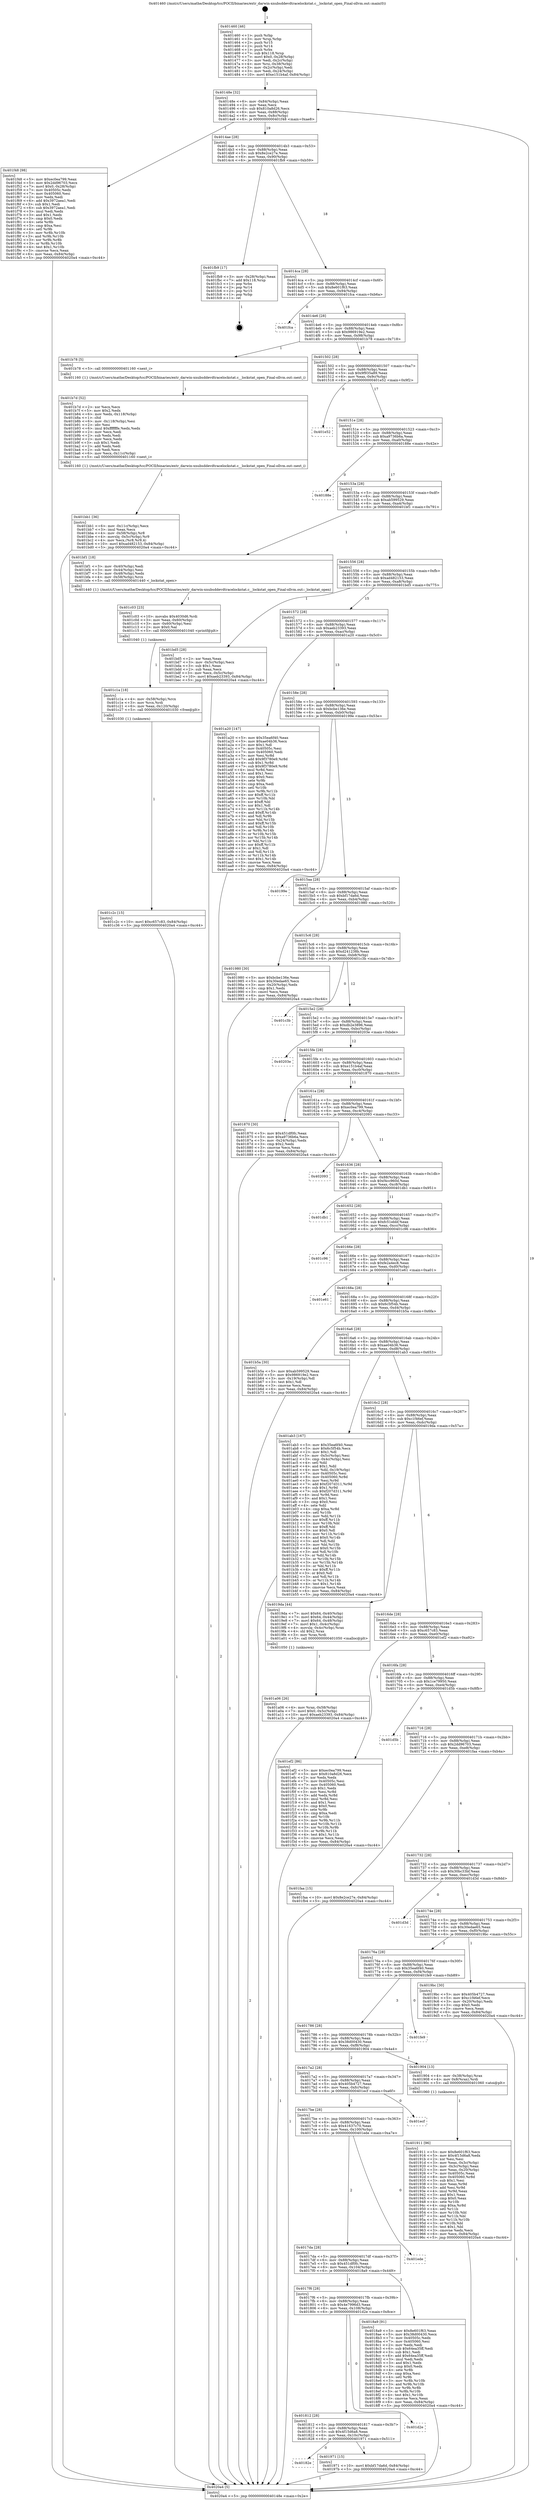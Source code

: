 digraph "0x401460" {
  label = "0x401460 (/mnt/c/Users/mathe/Desktop/tcc/POCII/binaries/extr_darwin-xnubsddevdtracelockstat.c__lockstat_open_Final-ollvm.out::main(0))"
  labelloc = "t"
  node[shape=record]

  Entry [label="",width=0.3,height=0.3,shape=circle,fillcolor=black,style=filled]
  "0x40148e" [label="{
     0x40148e [32]\l
     | [instrs]\l
     &nbsp;&nbsp;0x40148e \<+6\>: mov -0x84(%rbp),%eax\l
     &nbsp;&nbsp;0x401494 \<+2\>: mov %eax,%ecx\l
     &nbsp;&nbsp;0x401496 \<+6\>: sub $0x810a8d26,%ecx\l
     &nbsp;&nbsp;0x40149c \<+6\>: mov %eax,-0x88(%rbp)\l
     &nbsp;&nbsp;0x4014a2 \<+6\>: mov %ecx,-0x8c(%rbp)\l
     &nbsp;&nbsp;0x4014a8 \<+6\>: je 0000000000401f48 \<main+0xae8\>\l
  }"]
  "0x401f48" [label="{
     0x401f48 [98]\l
     | [instrs]\l
     &nbsp;&nbsp;0x401f48 \<+5\>: mov $0xec0ea799,%eax\l
     &nbsp;&nbsp;0x401f4d \<+5\>: mov $0x2dd96703,%ecx\l
     &nbsp;&nbsp;0x401f52 \<+7\>: movl $0x0,-0x28(%rbp)\l
     &nbsp;&nbsp;0x401f59 \<+7\>: mov 0x40505c,%edx\l
     &nbsp;&nbsp;0x401f60 \<+7\>: mov 0x405060,%esi\l
     &nbsp;&nbsp;0x401f67 \<+2\>: mov %edx,%edi\l
     &nbsp;&nbsp;0x401f69 \<+6\>: add $0x3972aea1,%edi\l
     &nbsp;&nbsp;0x401f6f \<+3\>: sub $0x1,%edi\l
     &nbsp;&nbsp;0x401f72 \<+6\>: sub $0x3972aea1,%edi\l
     &nbsp;&nbsp;0x401f78 \<+3\>: imul %edi,%edx\l
     &nbsp;&nbsp;0x401f7b \<+3\>: and $0x1,%edx\l
     &nbsp;&nbsp;0x401f7e \<+3\>: cmp $0x0,%edx\l
     &nbsp;&nbsp;0x401f81 \<+4\>: sete %r8b\l
     &nbsp;&nbsp;0x401f85 \<+3\>: cmp $0xa,%esi\l
     &nbsp;&nbsp;0x401f88 \<+4\>: setl %r9b\l
     &nbsp;&nbsp;0x401f8c \<+3\>: mov %r8b,%r10b\l
     &nbsp;&nbsp;0x401f8f \<+3\>: and %r9b,%r10b\l
     &nbsp;&nbsp;0x401f92 \<+3\>: xor %r9b,%r8b\l
     &nbsp;&nbsp;0x401f95 \<+3\>: or %r8b,%r10b\l
     &nbsp;&nbsp;0x401f98 \<+4\>: test $0x1,%r10b\l
     &nbsp;&nbsp;0x401f9c \<+3\>: cmovne %ecx,%eax\l
     &nbsp;&nbsp;0x401f9f \<+6\>: mov %eax,-0x84(%rbp)\l
     &nbsp;&nbsp;0x401fa5 \<+5\>: jmp 00000000004020a4 \<main+0xc44\>\l
  }"]
  "0x4014ae" [label="{
     0x4014ae [28]\l
     | [instrs]\l
     &nbsp;&nbsp;0x4014ae \<+5\>: jmp 00000000004014b3 \<main+0x53\>\l
     &nbsp;&nbsp;0x4014b3 \<+6\>: mov -0x88(%rbp),%eax\l
     &nbsp;&nbsp;0x4014b9 \<+5\>: sub $0x8e2ce27e,%eax\l
     &nbsp;&nbsp;0x4014be \<+6\>: mov %eax,-0x90(%rbp)\l
     &nbsp;&nbsp;0x4014c4 \<+6\>: je 0000000000401fb9 \<main+0xb59\>\l
  }"]
  Exit [label="",width=0.3,height=0.3,shape=circle,fillcolor=black,style=filled,peripheries=2]
  "0x401fb9" [label="{
     0x401fb9 [17]\l
     | [instrs]\l
     &nbsp;&nbsp;0x401fb9 \<+3\>: mov -0x28(%rbp),%eax\l
     &nbsp;&nbsp;0x401fbc \<+7\>: add $0x118,%rsp\l
     &nbsp;&nbsp;0x401fc3 \<+1\>: pop %rbx\l
     &nbsp;&nbsp;0x401fc4 \<+2\>: pop %r14\l
     &nbsp;&nbsp;0x401fc6 \<+2\>: pop %r15\l
     &nbsp;&nbsp;0x401fc8 \<+1\>: pop %rbp\l
     &nbsp;&nbsp;0x401fc9 \<+1\>: ret\l
  }"]
  "0x4014ca" [label="{
     0x4014ca [28]\l
     | [instrs]\l
     &nbsp;&nbsp;0x4014ca \<+5\>: jmp 00000000004014cf \<main+0x6f\>\l
     &nbsp;&nbsp;0x4014cf \<+6\>: mov -0x88(%rbp),%eax\l
     &nbsp;&nbsp;0x4014d5 \<+5\>: sub $0x8e601f63,%eax\l
     &nbsp;&nbsp;0x4014da \<+6\>: mov %eax,-0x94(%rbp)\l
     &nbsp;&nbsp;0x4014e0 \<+6\>: je 0000000000401fca \<main+0xb6a\>\l
  }"]
  "0x401c2c" [label="{
     0x401c2c [15]\l
     | [instrs]\l
     &nbsp;&nbsp;0x401c2c \<+10\>: movl $0xc657c83,-0x84(%rbp)\l
     &nbsp;&nbsp;0x401c36 \<+5\>: jmp 00000000004020a4 \<main+0xc44\>\l
  }"]
  "0x401fca" [label="{
     0x401fca\l
  }", style=dashed]
  "0x4014e6" [label="{
     0x4014e6 [28]\l
     | [instrs]\l
     &nbsp;&nbsp;0x4014e6 \<+5\>: jmp 00000000004014eb \<main+0x8b\>\l
     &nbsp;&nbsp;0x4014eb \<+6\>: mov -0x88(%rbp),%eax\l
     &nbsp;&nbsp;0x4014f1 \<+5\>: sub $0x986919e2,%eax\l
     &nbsp;&nbsp;0x4014f6 \<+6\>: mov %eax,-0x98(%rbp)\l
     &nbsp;&nbsp;0x4014fc \<+6\>: je 0000000000401b78 \<main+0x718\>\l
  }"]
  "0x401c1a" [label="{
     0x401c1a [18]\l
     | [instrs]\l
     &nbsp;&nbsp;0x401c1a \<+4\>: mov -0x58(%rbp),%rcx\l
     &nbsp;&nbsp;0x401c1e \<+3\>: mov %rcx,%rdi\l
     &nbsp;&nbsp;0x401c21 \<+6\>: mov %eax,-0x120(%rbp)\l
     &nbsp;&nbsp;0x401c27 \<+5\>: call 0000000000401030 \<free@plt\>\l
     | [calls]\l
     &nbsp;&nbsp;0x401030 \{1\} (unknown)\l
  }"]
  "0x401b78" [label="{
     0x401b78 [5]\l
     | [instrs]\l
     &nbsp;&nbsp;0x401b78 \<+5\>: call 0000000000401160 \<next_i\>\l
     | [calls]\l
     &nbsp;&nbsp;0x401160 \{1\} (/mnt/c/Users/mathe/Desktop/tcc/POCII/binaries/extr_darwin-xnubsddevdtracelockstat.c__lockstat_open_Final-ollvm.out::next_i)\l
  }"]
  "0x401502" [label="{
     0x401502 [28]\l
     | [instrs]\l
     &nbsp;&nbsp;0x401502 \<+5\>: jmp 0000000000401507 \<main+0xa7\>\l
     &nbsp;&nbsp;0x401507 \<+6\>: mov -0x88(%rbp),%eax\l
     &nbsp;&nbsp;0x40150d \<+5\>: sub $0x9f935a89,%eax\l
     &nbsp;&nbsp;0x401512 \<+6\>: mov %eax,-0x9c(%rbp)\l
     &nbsp;&nbsp;0x401518 \<+6\>: je 0000000000401e52 \<main+0x9f2\>\l
  }"]
  "0x401c03" [label="{
     0x401c03 [23]\l
     | [instrs]\l
     &nbsp;&nbsp;0x401c03 \<+10\>: movabs $0x4030d6,%rdi\l
     &nbsp;&nbsp;0x401c0d \<+3\>: mov %eax,-0x60(%rbp)\l
     &nbsp;&nbsp;0x401c10 \<+3\>: mov -0x60(%rbp),%esi\l
     &nbsp;&nbsp;0x401c13 \<+2\>: mov $0x0,%al\l
     &nbsp;&nbsp;0x401c15 \<+5\>: call 0000000000401040 \<printf@plt\>\l
     | [calls]\l
     &nbsp;&nbsp;0x401040 \{1\} (unknown)\l
  }"]
  "0x401e52" [label="{
     0x401e52\l
  }", style=dashed]
  "0x40151e" [label="{
     0x40151e [28]\l
     | [instrs]\l
     &nbsp;&nbsp;0x40151e \<+5\>: jmp 0000000000401523 \<main+0xc3\>\l
     &nbsp;&nbsp;0x401523 \<+6\>: mov -0x88(%rbp),%eax\l
     &nbsp;&nbsp;0x401529 \<+5\>: sub $0xa9736b6a,%eax\l
     &nbsp;&nbsp;0x40152e \<+6\>: mov %eax,-0xa0(%rbp)\l
     &nbsp;&nbsp;0x401534 \<+6\>: je 000000000040188e \<main+0x42e\>\l
  }"]
  "0x401bb1" [label="{
     0x401bb1 [36]\l
     | [instrs]\l
     &nbsp;&nbsp;0x401bb1 \<+6\>: mov -0x11c(%rbp),%ecx\l
     &nbsp;&nbsp;0x401bb7 \<+3\>: imul %eax,%ecx\l
     &nbsp;&nbsp;0x401bba \<+4\>: mov -0x58(%rbp),%r8\l
     &nbsp;&nbsp;0x401bbe \<+4\>: movslq -0x5c(%rbp),%r9\l
     &nbsp;&nbsp;0x401bc2 \<+4\>: mov %ecx,(%r8,%r9,4)\l
     &nbsp;&nbsp;0x401bc6 \<+10\>: movl $0xad482153,-0x84(%rbp)\l
     &nbsp;&nbsp;0x401bd0 \<+5\>: jmp 00000000004020a4 \<main+0xc44\>\l
  }"]
  "0x40188e" [label="{
     0x40188e\l
  }", style=dashed]
  "0x40153a" [label="{
     0x40153a [28]\l
     | [instrs]\l
     &nbsp;&nbsp;0x40153a \<+5\>: jmp 000000000040153f \<main+0xdf\>\l
     &nbsp;&nbsp;0x40153f \<+6\>: mov -0x88(%rbp),%eax\l
     &nbsp;&nbsp;0x401545 \<+5\>: sub $0xab599529,%eax\l
     &nbsp;&nbsp;0x40154a \<+6\>: mov %eax,-0xa4(%rbp)\l
     &nbsp;&nbsp;0x401550 \<+6\>: je 0000000000401bf1 \<main+0x791\>\l
  }"]
  "0x401b7d" [label="{
     0x401b7d [52]\l
     | [instrs]\l
     &nbsp;&nbsp;0x401b7d \<+2\>: xor %ecx,%ecx\l
     &nbsp;&nbsp;0x401b7f \<+5\>: mov $0x2,%edx\l
     &nbsp;&nbsp;0x401b84 \<+6\>: mov %edx,-0x118(%rbp)\l
     &nbsp;&nbsp;0x401b8a \<+1\>: cltd\l
     &nbsp;&nbsp;0x401b8b \<+6\>: mov -0x118(%rbp),%esi\l
     &nbsp;&nbsp;0x401b91 \<+2\>: idiv %esi\l
     &nbsp;&nbsp;0x401b93 \<+6\>: imul $0xfffffffe,%edx,%edx\l
     &nbsp;&nbsp;0x401b99 \<+2\>: mov %ecx,%edi\l
     &nbsp;&nbsp;0x401b9b \<+2\>: sub %edx,%edi\l
     &nbsp;&nbsp;0x401b9d \<+2\>: mov %ecx,%edx\l
     &nbsp;&nbsp;0x401b9f \<+3\>: sub $0x1,%edx\l
     &nbsp;&nbsp;0x401ba2 \<+2\>: add %edx,%edi\l
     &nbsp;&nbsp;0x401ba4 \<+2\>: sub %edi,%ecx\l
     &nbsp;&nbsp;0x401ba6 \<+6\>: mov %ecx,-0x11c(%rbp)\l
     &nbsp;&nbsp;0x401bac \<+5\>: call 0000000000401160 \<next_i\>\l
     | [calls]\l
     &nbsp;&nbsp;0x401160 \{1\} (/mnt/c/Users/mathe/Desktop/tcc/POCII/binaries/extr_darwin-xnubsddevdtracelockstat.c__lockstat_open_Final-ollvm.out::next_i)\l
  }"]
  "0x401bf1" [label="{
     0x401bf1 [18]\l
     | [instrs]\l
     &nbsp;&nbsp;0x401bf1 \<+3\>: mov -0x40(%rbp),%edi\l
     &nbsp;&nbsp;0x401bf4 \<+3\>: mov -0x44(%rbp),%esi\l
     &nbsp;&nbsp;0x401bf7 \<+3\>: mov -0x48(%rbp),%edx\l
     &nbsp;&nbsp;0x401bfa \<+4\>: mov -0x58(%rbp),%rcx\l
     &nbsp;&nbsp;0x401bfe \<+5\>: call 0000000000401440 \<_lockstat_open\>\l
     | [calls]\l
     &nbsp;&nbsp;0x401440 \{1\} (/mnt/c/Users/mathe/Desktop/tcc/POCII/binaries/extr_darwin-xnubsddevdtracelockstat.c__lockstat_open_Final-ollvm.out::_lockstat_open)\l
  }"]
  "0x401556" [label="{
     0x401556 [28]\l
     | [instrs]\l
     &nbsp;&nbsp;0x401556 \<+5\>: jmp 000000000040155b \<main+0xfb\>\l
     &nbsp;&nbsp;0x40155b \<+6\>: mov -0x88(%rbp),%eax\l
     &nbsp;&nbsp;0x401561 \<+5\>: sub $0xad482153,%eax\l
     &nbsp;&nbsp;0x401566 \<+6\>: mov %eax,-0xa8(%rbp)\l
     &nbsp;&nbsp;0x40156c \<+6\>: je 0000000000401bd5 \<main+0x775\>\l
  }"]
  "0x401a06" [label="{
     0x401a06 [26]\l
     | [instrs]\l
     &nbsp;&nbsp;0x401a06 \<+4\>: mov %rax,-0x58(%rbp)\l
     &nbsp;&nbsp;0x401a0a \<+7\>: movl $0x0,-0x5c(%rbp)\l
     &nbsp;&nbsp;0x401a11 \<+10\>: movl $0xaeb23393,-0x84(%rbp)\l
     &nbsp;&nbsp;0x401a1b \<+5\>: jmp 00000000004020a4 \<main+0xc44\>\l
  }"]
  "0x401bd5" [label="{
     0x401bd5 [28]\l
     | [instrs]\l
     &nbsp;&nbsp;0x401bd5 \<+2\>: xor %eax,%eax\l
     &nbsp;&nbsp;0x401bd7 \<+3\>: mov -0x5c(%rbp),%ecx\l
     &nbsp;&nbsp;0x401bda \<+3\>: sub $0x1,%eax\l
     &nbsp;&nbsp;0x401bdd \<+2\>: sub %eax,%ecx\l
     &nbsp;&nbsp;0x401bdf \<+3\>: mov %ecx,-0x5c(%rbp)\l
     &nbsp;&nbsp;0x401be2 \<+10\>: movl $0xaeb23393,-0x84(%rbp)\l
     &nbsp;&nbsp;0x401bec \<+5\>: jmp 00000000004020a4 \<main+0xc44\>\l
  }"]
  "0x401572" [label="{
     0x401572 [28]\l
     | [instrs]\l
     &nbsp;&nbsp;0x401572 \<+5\>: jmp 0000000000401577 \<main+0x117\>\l
     &nbsp;&nbsp;0x401577 \<+6\>: mov -0x88(%rbp),%eax\l
     &nbsp;&nbsp;0x40157d \<+5\>: sub $0xaeb23393,%eax\l
     &nbsp;&nbsp;0x401582 \<+6\>: mov %eax,-0xac(%rbp)\l
     &nbsp;&nbsp;0x401588 \<+6\>: je 0000000000401a20 \<main+0x5c0\>\l
  }"]
  "0x40182e" [label="{
     0x40182e\l
  }", style=dashed]
  "0x401a20" [label="{
     0x401a20 [147]\l
     | [instrs]\l
     &nbsp;&nbsp;0x401a20 \<+5\>: mov $0x35ea6f40,%eax\l
     &nbsp;&nbsp;0x401a25 \<+5\>: mov $0xae04b36,%ecx\l
     &nbsp;&nbsp;0x401a2a \<+2\>: mov $0x1,%dl\l
     &nbsp;&nbsp;0x401a2c \<+7\>: mov 0x40505c,%esi\l
     &nbsp;&nbsp;0x401a33 \<+7\>: mov 0x405060,%edi\l
     &nbsp;&nbsp;0x401a3a \<+3\>: mov %esi,%r8d\l
     &nbsp;&nbsp;0x401a3d \<+7\>: add $0x9f3780e9,%r8d\l
     &nbsp;&nbsp;0x401a44 \<+4\>: sub $0x1,%r8d\l
     &nbsp;&nbsp;0x401a48 \<+7\>: sub $0x9f3780e9,%r8d\l
     &nbsp;&nbsp;0x401a4f \<+4\>: imul %r8d,%esi\l
     &nbsp;&nbsp;0x401a53 \<+3\>: and $0x1,%esi\l
     &nbsp;&nbsp;0x401a56 \<+3\>: cmp $0x0,%esi\l
     &nbsp;&nbsp;0x401a59 \<+4\>: sete %r9b\l
     &nbsp;&nbsp;0x401a5d \<+3\>: cmp $0xa,%edi\l
     &nbsp;&nbsp;0x401a60 \<+4\>: setl %r10b\l
     &nbsp;&nbsp;0x401a64 \<+3\>: mov %r9b,%r11b\l
     &nbsp;&nbsp;0x401a67 \<+4\>: xor $0xff,%r11b\l
     &nbsp;&nbsp;0x401a6b \<+3\>: mov %r10b,%bl\l
     &nbsp;&nbsp;0x401a6e \<+3\>: xor $0xff,%bl\l
     &nbsp;&nbsp;0x401a71 \<+3\>: xor $0x1,%dl\l
     &nbsp;&nbsp;0x401a74 \<+3\>: mov %r11b,%r14b\l
     &nbsp;&nbsp;0x401a77 \<+4\>: and $0xff,%r14b\l
     &nbsp;&nbsp;0x401a7b \<+3\>: and %dl,%r9b\l
     &nbsp;&nbsp;0x401a7e \<+3\>: mov %bl,%r15b\l
     &nbsp;&nbsp;0x401a81 \<+4\>: and $0xff,%r15b\l
     &nbsp;&nbsp;0x401a85 \<+3\>: and %dl,%r10b\l
     &nbsp;&nbsp;0x401a88 \<+3\>: or %r9b,%r14b\l
     &nbsp;&nbsp;0x401a8b \<+3\>: or %r10b,%r15b\l
     &nbsp;&nbsp;0x401a8e \<+3\>: xor %r15b,%r14b\l
     &nbsp;&nbsp;0x401a91 \<+3\>: or %bl,%r11b\l
     &nbsp;&nbsp;0x401a94 \<+4\>: xor $0xff,%r11b\l
     &nbsp;&nbsp;0x401a98 \<+3\>: or $0x1,%dl\l
     &nbsp;&nbsp;0x401a9b \<+3\>: and %dl,%r11b\l
     &nbsp;&nbsp;0x401a9e \<+3\>: or %r11b,%r14b\l
     &nbsp;&nbsp;0x401aa1 \<+4\>: test $0x1,%r14b\l
     &nbsp;&nbsp;0x401aa5 \<+3\>: cmovne %ecx,%eax\l
     &nbsp;&nbsp;0x401aa8 \<+6\>: mov %eax,-0x84(%rbp)\l
     &nbsp;&nbsp;0x401aae \<+5\>: jmp 00000000004020a4 \<main+0xc44\>\l
  }"]
  "0x40158e" [label="{
     0x40158e [28]\l
     | [instrs]\l
     &nbsp;&nbsp;0x40158e \<+5\>: jmp 0000000000401593 \<main+0x133\>\l
     &nbsp;&nbsp;0x401593 \<+6\>: mov -0x88(%rbp),%eax\l
     &nbsp;&nbsp;0x401599 \<+5\>: sub $0xbcbe136e,%eax\l
     &nbsp;&nbsp;0x40159e \<+6\>: mov %eax,-0xb0(%rbp)\l
     &nbsp;&nbsp;0x4015a4 \<+6\>: je 000000000040199e \<main+0x53e\>\l
  }"]
  "0x401971" [label="{
     0x401971 [15]\l
     | [instrs]\l
     &nbsp;&nbsp;0x401971 \<+10\>: movl $0xbf17da6d,-0x84(%rbp)\l
     &nbsp;&nbsp;0x40197b \<+5\>: jmp 00000000004020a4 \<main+0xc44\>\l
  }"]
  "0x40199e" [label="{
     0x40199e\l
  }", style=dashed]
  "0x4015aa" [label="{
     0x4015aa [28]\l
     | [instrs]\l
     &nbsp;&nbsp;0x4015aa \<+5\>: jmp 00000000004015af \<main+0x14f\>\l
     &nbsp;&nbsp;0x4015af \<+6\>: mov -0x88(%rbp),%eax\l
     &nbsp;&nbsp;0x4015b5 \<+5\>: sub $0xbf17da6d,%eax\l
     &nbsp;&nbsp;0x4015ba \<+6\>: mov %eax,-0xb4(%rbp)\l
     &nbsp;&nbsp;0x4015c0 \<+6\>: je 0000000000401980 \<main+0x520\>\l
  }"]
  "0x401812" [label="{
     0x401812 [28]\l
     | [instrs]\l
     &nbsp;&nbsp;0x401812 \<+5\>: jmp 0000000000401817 \<main+0x3b7\>\l
     &nbsp;&nbsp;0x401817 \<+6\>: mov -0x88(%rbp),%eax\l
     &nbsp;&nbsp;0x40181d \<+5\>: sub $0x4f15d6a8,%eax\l
     &nbsp;&nbsp;0x401822 \<+6\>: mov %eax,-0x10c(%rbp)\l
     &nbsp;&nbsp;0x401828 \<+6\>: je 0000000000401971 \<main+0x511\>\l
  }"]
  "0x401980" [label="{
     0x401980 [30]\l
     | [instrs]\l
     &nbsp;&nbsp;0x401980 \<+5\>: mov $0xbcbe136e,%eax\l
     &nbsp;&nbsp;0x401985 \<+5\>: mov $0x30edae65,%ecx\l
     &nbsp;&nbsp;0x40198a \<+3\>: mov -0x20(%rbp),%edx\l
     &nbsp;&nbsp;0x40198d \<+3\>: cmp $0x1,%edx\l
     &nbsp;&nbsp;0x401990 \<+3\>: cmovl %ecx,%eax\l
     &nbsp;&nbsp;0x401993 \<+6\>: mov %eax,-0x84(%rbp)\l
     &nbsp;&nbsp;0x401999 \<+5\>: jmp 00000000004020a4 \<main+0xc44\>\l
  }"]
  "0x4015c6" [label="{
     0x4015c6 [28]\l
     | [instrs]\l
     &nbsp;&nbsp;0x4015c6 \<+5\>: jmp 00000000004015cb \<main+0x16b\>\l
     &nbsp;&nbsp;0x4015cb \<+6\>: mov -0x88(%rbp),%eax\l
     &nbsp;&nbsp;0x4015d1 \<+5\>: sub $0xd241238b,%eax\l
     &nbsp;&nbsp;0x4015d6 \<+6\>: mov %eax,-0xb8(%rbp)\l
     &nbsp;&nbsp;0x4015dc \<+6\>: je 0000000000401c3b \<main+0x7db\>\l
  }"]
  "0x401d2e" [label="{
     0x401d2e\l
  }", style=dashed]
  "0x401c3b" [label="{
     0x401c3b\l
  }", style=dashed]
  "0x4015e2" [label="{
     0x4015e2 [28]\l
     | [instrs]\l
     &nbsp;&nbsp;0x4015e2 \<+5\>: jmp 00000000004015e7 \<main+0x187\>\l
     &nbsp;&nbsp;0x4015e7 \<+6\>: mov -0x88(%rbp),%eax\l
     &nbsp;&nbsp;0x4015ed \<+5\>: sub $0xdb2e3896,%eax\l
     &nbsp;&nbsp;0x4015f2 \<+6\>: mov %eax,-0xbc(%rbp)\l
     &nbsp;&nbsp;0x4015f8 \<+6\>: je 000000000040203e \<main+0xbde\>\l
  }"]
  "0x401911" [label="{
     0x401911 [96]\l
     | [instrs]\l
     &nbsp;&nbsp;0x401911 \<+5\>: mov $0x8e601f63,%ecx\l
     &nbsp;&nbsp;0x401916 \<+5\>: mov $0x4f15d6a8,%edx\l
     &nbsp;&nbsp;0x40191b \<+2\>: xor %esi,%esi\l
     &nbsp;&nbsp;0x40191d \<+3\>: mov %eax,-0x3c(%rbp)\l
     &nbsp;&nbsp;0x401920 \<+3\>: mov -0x3c(%rbp),%eax\l
     &nbsp;&nbsp;0x401923 \<+3\>: mov %eax,-0x20(%rbp)\l
     &nbsp;&nbsp;0x401926 \<+7\>: mov 0x40505c,%eax\l
     &nbsp;&nbsp;0x40192d \<+8\>: mov 0x405060,%r8d\l
     &nbsp;&nbsp;0x401935 \<+3\>: sub $0x1,%esi\l
     &nbsp;&nbsp;0x401938 \<+3\>: mov %eax,%r9d\l
     &nbsp;&nbsp;0x40193b \<+3\>: add %esi,%r9d\l
     &nbsp;&nbsp;0x40193e \<+4\>: imul %r9d,%eax\l
     &nbsp;&nbsp;0x401942 \<+3\>: and $0x1,%eax\l
     &nbsp;&nbsp;0x401945 \<+3\>: cmp $0x0,%eax\l
     &nbsp;&nbsp;0x401948 \<+4\>: sete %r10b\l
     &nbsp;&nbsp;0x40194c \<+4\>: cmp $0xa,%r8d\l
     &nbsp;&nbsp;0x401950 \<+4\>: setl %r11b\l
     &nbsp;&nbsp;0x401954 \<+3\>: mov %r10b,%bl\l
     &nbsp;&nbsp;0x401957 \<+3\>: and %r11b,%bl\l
     &nbsp;&nbsp;0x40195a \<+3\>: xor %r11b,%r10b\l
     &nbsp;&nbsp;0x40195d \<+3\>: or %r10b,%bl\l
     &nbsp;&nbsp;0x401960 \<+3\>: test $0x1,%bl\l
     &nbsp;&nbsp;0x401963 \<+3\>: cmovne %edx,%ecx\l
     &nbsp;&nbsp;0x401966 \<+6\>: mov %ecx,-0x84(%rbp)\l
     &nbsp;&nbsp;0x40196c \<+5\>: jmp 00000000004020a4 \<main+0xc44\>\l
  }"]
  "0x40203e" [label="{
     0x40203e\l
  }", style=dashed]
  "0x4015fe" [label="{
     0x4015fe [28]\l
     | [instrs]\l
     &nbsp;&nbsp;0x4015fe \<+5\>: jmp 0000000000401603 \<main+0x1a3\>\l
     &nbsp;&nbsp;0x401603 \<+6\>: mov -0x88(%rbp),%eax\l
     &nbsp;&nbsp;0x401609 \<+5\>: sub $0xe151b4af,%eax\l
     &nbsp;&nbsp;0x40160e \<+6\>: mov %eax,-0xc0(%rbp)\l
     &nbsp;&nbsp;0x401614 \<+6\>: je 0000000000401870 \<main+0x410\>\l
  }"]
  "0x4017f6" [label="{
     0x4017f6 [28]\l
     | [instrs]\l
     &nbsp;&nbsp;0x4017f6 \<+5\>: jmp 00000000004017fb \<main+0x39b\>\l
     &nbsp;&nbsp;0x4017fb \<+6\>: mov -0x88(%rbp),%eax\l
     &nbsp;&nbsp;0x401801 \<+5\>: sub $0x4e7996d3,%eax\l
     &nbsp;&nbsp;0x401806 \<+6\>: mov %eax,-0x108(%rbp)\l
     &nbsp;&nbsp;0x40180c \<+6\>: je 0000000000401d2e \<main+0x8ce\>\l
  }"]
  "0x401870" [label="{
     0x401870 [30]\l
     | [instrs]\l
     &nbsp;&nbsp;0x401870 \<+5\>: mov $0x451df0fc,%eax\l
     &nbsp;&nbsp;0x401875 \<+5\>: mov $0xa9736b6a,%ecx\l
     &nbsp;&nbsp;0x40187a \<+3\>: mov -0x24(%rbp),%edx\l
     &nbsp;&nbsp;0x40187d \<+3\>: cmp $0x2,%edx\l
     &nbsp;&nbsp;0x401880 \<+3\>: cmovne %ecx,%eax\l
     &nbsp;&nbsp;0x401883 \<+6\>: mov %eax,-0x84(%rbp)\l
     &nbsp;&nbsp;0x401889 \<+5\>: jmp 00000000004020a4 \<main+0xc44\>\l
  }"]
  "0x40161a" [label="{
     0x40161a [28]\l
     | [instrs]\l
     &nbsp;&nbsp;0x40161a \<+5\>: jmp 000000000040161f \<main+0x1bf\>\l
     &nbsp;&nbsp;0x40161f \<+6\>: mov -0x88(%rbp),%eax\l
     &nbsp;&nbsp;0x401625 \<+5\>: sub $0xec0ea799,%eax\l
     &nbsp;&nbsp;0x40162a \<+6\>: mov %eax,-0xc4(%rbp)\l
     &nbsp;&nbsp;0x401630 \<+6\>: je 0000000000402093 \<main+0xc33\>\l
  }"]
  "0x4020a4" [label="{
     0x4020a4 [5]\l
     | [instrs]\l
     &nbsp;&nbsp;0x4020a4 \<+5\>: jmp 000000000040148e \<main+0x2e\>\l
  }"]
  "0x401460" [label="{
     0x401460 [46]\l
     | [instrs]\l
     &nbsp;&nbsp;0x401460 \<+1\>: push %rbp\l
     &nbsp;&nbsp;0x401461 \<+3\>: mov %rsp,%rbp\l
     &nbsp;&nbsp;0x401464 \<+2\>: push %r15\l
     &nbsp;&nbsp;0x401466 \<+2\>: push %r14\l
     &nbsp;&nbsp;0x401468 \<+1\>: push %rbx\l
     &nbsp;&nbsp;0x401469 \<+7\>: sub $0x118,%rsp\l
     &nbsp;&nbsp;0x401470 \<+7\>: movl $0x0,-0x28(%rbp)\l
     &nbsp;&nbsp;0x401477 \<+3\>: mov %edi,-0x2c(%rbp)\l
     &nbsp;&nbsp;0x40147a \<+4\>: mov %rsi,-0x38(%rbp)\l
     &nbsp;&nbsp;0x40147e \<+3\>: mov -0x2c(%rbp),%edi\l
     &nbsp;&nbsp;0x401481 \<+3\>: mov %edi,-0x24(%rbp)\l
     &nbsp;&nbsp;0x401484 \<+10\>: movl $0xe151b4af,-0x84(%rbp)\l
  }"]
  "0x4018a9" [label="{
     0x4018a9 [91]\l
     | [instrs]\l
     &nbsp;&nbsp;0x4018a9 \<+5\>: mov $0x8e601f63,%eax\l
     &nbsp;&nbsp;0x4018ae \<+5\>: mov $0x38d00430,%ecx\l
     &nbsp;&nbsp;0x4018b3 \<+7\>: mov 0x40505c,%edx\l
     &nbsp;&nbsp;0x4018ba \<+7\>: mov 0x405060,%esi\l
     &nbsp;&nbsp;0x4018c1 \<+2\>: mov %edx,%edi\l
     &nbsp;&nbsp;0x4018c3 \<+6\>: sub $0x64ea35ff,%edi\l
     &nbsp;&nbsp;0x4018c9 \<+3\>: sub $0x1,%edi\l
     &nbsp;&nbsp;0x4018cc \<+6\>: add $0x64ea35ff,%edi\l
     &nbsp;&nbsp;0x4018d2 \<+3\>: imul %edi,%edx\l
     &nbsp;&nbsp;0x4018d5 \<+3\>: and $0x1,%edx\l
     &nbsp;&nbsp;0x4018d8 \<+3\>: cmp $0x0,%edx\l
     &nbsp;&nbsp;0x4018db \<+4\>: sete %r8b\l
     &nbsp;&nbsp;0x4018df \<+3\>: cmp $0xa,%esi\l
     &nbsp;&nbsp;0x4018e2 \<+4\>: setl %r9b\l
     &nbsp;&nbsp;0x4018e6 \<+3\>: mov %r8b,%r10b\l
     &nbsp;&nbsp;0x4018e9 \<+3\>: and %r9b,%r10b\l
     &nbsp;&nbsp;0x4018ec \<+3\>: xor %r9b,%r8b\l
     &nbsp;&nbsp;0x4018ef \<+3\>: or %r8b,%r10b\l
     &nbsp;&nbsp;0x4018f2 \<+4\>: test $0x1,%r10b\l
     &nbsp;&nbsp;0x4018f6 \<+3\>: cmovne %ecx,%eax\l
     &nbsp;&nbsp;0x4018f9 \<+6\>: mov %eax,-0x84(%rbp)\l
     &nbsp;&nbsp;0x4018ff \<+5\>: jmp 00000000004020a4 \<main+0xc44\>\l
  }"]
  "0x402093" [label="{
     0x402093\l
  }", style=dashed]
  "0x401636" [label="{
     0x401636 [28]\l
     | [instrs]\l
     &nbsp;&nbsp;0x401636 \<+5\>: jmp 000000000040163b \<main+0x1db\>\l
     &nbsp;&nbsp;0x40163b \<+6\>: mov -0x88(%rbp),%eax\l
     &nbsp;&nbsp;0x401641 \<+5\>: sub $0xf4cc960d,%eax\l
     &nbsp;&nbsp;0x401646 \<+6\>: mov %eax,-0xc8(%rbp)\l
     &nbsp;&nbsp;0x40164c \<+6\>: je 0000000000401db1 \<main+0x951\>\l
  }"]
  "0x4017da" [label="{
     0x4017da [28]\l
     | [instrs]\l
     &nbsp;&nbsp;0x4017da \<+5\>: jmp 00000000004017df \<main+0x37f\>\l
     &nbsp;&nbsp;0x4017df \<+6\>: mov -0x88(%rbp),%eax\l
     &nbsp;&nbsp;0x4017e5 \<+5\>: sub $0x451df0fc,%eax\l
     &nbsp;&nbsp;0x4017ea \<+6\>: mov %eax,-0x104(%rbp)\l
     &nbsp;&nbsp;0x4017f0 \<+6\>: je 00000000004018a9 \<main+0x449\>\l
  }"]
  "0x401db1" [label="{
     0x401db1\l
  }", style=dashed]
  "0x401652" [label="{
     0x401652 [28]\l
     | [instrs]\l
     &nbsp;&nbsp;0x401652 \<+5\>: jmp 0000000000401657 \<main+0x1f7\>\l
     &nbsp;&nbsp;0x401657 \<+6\>: mov -0x88(%rbp),%eax\l
     &nbsp;&nbsp;0x40165d \<+5\>: sub $0xfc51ebbf,%eax\l
     &nbsp;&nbsp;0x401662 \<+6\>: mov %eax,-0xcc(%rbp)\l
     &nbsp;&nbsp;0x401668 \<+6\>: je 0000000000401c96 \<main+0x836\>\l
  }"]
  "0x401ede" [label="{
     0x401ede\l
  }", style=dashed]
  "0x401c96" [label="{
     0x401c96\l
  }", style=dashed]
  "0x40166e" [label="{
     0x40166e [28]\l
     | [instrs]\l
     &nbsp;&nbsp;0x40166e \<+5\>: jmp 0000000000401673 \<main+0x213\>\l
     &nbsp;&nbsp;0x401673 \<+6\>: mov -0x88(%rbp),%eax\l
     &nbsp;&nbsp;0x401679 \<+5\>: sub $0xfe2a4ec8,%eax\l
     &nbsp;&nbsp;0x40167e \<+6\>: mov %eax,-0xd0(%rbp)\l
     &nbsp;&nbsp;0x401684 \<+6\>: je 0000000000401e61 \<main+0xa01\>\l
  }"]
  "0x4017be" [label="{
     0x4017be [28]\l
     | [instrs]\l
     &nbsp;&nbsp;0x4017be \<+5\>: jmp 00000000004017c3 \<main+0x363\>\l
     &nbsp;&nbsp;0x4017c3 \<+6\>: mov -0x88(%rbp),%eax\l
     &nbsp;&nbsp;0x4017c9 \<+5\>: sub $0x41637c70,%eax\l
     &nbsp;&nbsp;0x4017ce \<+6\>: mov %eax,-0x100(%rbp)\l
     &nbsp;&nbsp;0x4017d4 \<+6\>: je 0000000000401ede \<main+0xa7e\>\l
  }"]
  "0x401e61" [label="{
     0x401e61\l
  }", style=dashed]
  "0x40168a" [label="{
     0x40168a [28]\l
     | [instrs]\l
     &nbsp;&nbsp;0x40168a \<+5\>: jmp 000000000040168f \<main+0x22f\>\l
     &nbsp;&nbsp;0x40168f \<+6\>: mov -0x88(%rbp),%eax\l
     &nbsp;&nbsp;0x401695 \<+5\>: sub $0x6c5f54b,%eax\l
     &nbsp;&nbsp;0x40169a \<+6\>: mov %eax,-0xd4(%rbp)\l
     &nbsp;&nbsp;0x4016a0 \<+6\>: je 0000000000401b5a \<main+0x6fa\>\l
  }"]
  "0x401ecf" [label="{
     0x401ecf\l
  }", style=dashed]
  "0x401b5a" [label="{
     0x401b5a [30]\l
     | [instrs]\l
     &nbsp;&nbsp;0x401b5a \<+5\>: mov $0xab599529,%eax\l
     &nbsp;&nbsp;0x401b5f \<+5\>: mov $0x986919e2,%ecx\l
     &nbsp;&nbsp;0x401b64 \<+3\>: mov -0x19(%rbp),%dl\l
     &nbsp;&nbsp;0x401b67 \<+3\>: test $0x1,%dl\l
     &nbsp;&nbsp;0x401b6a \<+3\>: cmovne %ecx,%eax\l
     &nbsp;&nbsp;0x401b6d \<+6\>: mov %eax,-0x84(%rbp)\l
     &nbsp;&nbsp;0x401b73 \<+5\>: jmp 00000000004020a4 \<main+0xc44\>\l
  }"]
  "0x4016a6" [label="{
     0x4016a6 [28]\l
     | [instrs]\l
     &nbsp;&nbsp;0x4016a6 \<+5\>: jmp 00000000004016ab \<main+0x24b\>\l
     &nbsp;&nbsp;0x4016ab \<+6\>: mov -0x88(%rbp),%eax\l
     &nbsp;&nbsp;0x4016b1 \<+5\>: sub $0xae04b36,%eax\l
     &nbsp;&nbsp;0x4016b6 \<+6\>: mov %eax,-0xd8(%rbp)\l
     &nbsp;&nbsp;0x4016bc \<+6\>: je 0000000000401ab3 \<main+0x653\>\l
  }"]
  "0x4017a2" [label="{
     0x4017a2 [28]\l
     | [instrs]\l
     &nbsp;&nbsp;0x4017a2 \<+5\>: jmp 00000000004017a7 \<main+0x347\>\l
     &nbsp;&nbsp;0x4017a7 \<+6\>: mov -0x88(%rbp),%eax\l
     &nbsp;&nbsp;0x4017ad \<+5\>: sub $0x405b4727,%eax\l
     &nbsp;&nbsp;0x4017b2 \<+6\>: mov %eax,-0xfc(%rbp)\l
     &nbsp;&nbsp;0x4017b8 \<+6\>: je 0000000000401ecf \<main+0xa6f\>\l
  }"]
  "0x401ab3" [label="{
     0x401ab3 [167]\l
     | [instrs]\l
     &nbsp;&nbsp;0x401ab3 \<+5\>: mov $0x35ea6f40,%eax\l
     &nbsp;&nbsp;0x401ab8 \<+5\>: mov $0x6c5f54b,%ecx\l
     &nbsp;&nbsp;0x401abd \<+2\>: mov $0x1,%dl\l
     &nbsp;&nbsp;0x401abf \<+3\>: mov -0x5c(%rbp),%esi\l
     &nbsp;&nbsp;0x401ac2 \<+3\>: cmp -0x4c(%rbp),%esi\l
     &nbsp;&nbsp;0x401ac5 \<+4\>: setl %dil\l
     &nbsp;&nbsp;0x401ac9 \<+4\>: and $0x1,%dil\l
     &nbsp;&nbsp;0x401acd \<+4\>: mov %dil,-0x19(%rbp)\l
     &nbsp;&nbsp;0x401ad1 \<+7\>: mov 0x40505c,%esi\l
     &nbsp;&nbsp;0x401ad8 \<+8\>: mov 0x405060,%r8d\l
     &nbsp;&nbsp;0x401ae0 \<+3\>: mov %esi,%r9d\l
     &nbsp;&nbsp;0x401ae3 \<+7\>: add $0xf207d311,%r9d\l
     &nbsp;&nbsp;0x401aea \<+4\>: sub $0x1,%r9d\l
     &nbsp;&nbsp;0x401aee \<+7\>: sub $0xf207d311,%r9d\l
     &nbsp;&nbsp;0x401af5 \<+4\>: imul %r9d,%esi\l
     &nbsp;&nbsp;0x401af9 \<+3\>: and $0x1,%esi\l
     &nbsp;&nbsp;0x401afc \<+3\>: cmp $0x0,%esi\l
     &nbsp;&nbsp;0x401aff \<+4\>: sete %dil\l
     &nbsp;&nbsp;0x401b03 \<+4\>: cmp $0xa,%r8d\l
     &nbsp;&nbsp;0x401b07 \<+4\>: setl %r10b\l
     &nbsp;&nbsp;0x401b0b \<+3\>: mov %dil,%r11b\l
     &nbsp;&nbsp;0x401b0e \<+4\>: xor $0xff,%r11b\l
     &nbsp;&nbsp;0x401b12 \<+3\>: mov %r10b,%bl\l
     &nbsp;&nbsp;0x401b15 \<+3\>: xor $0xff,%bl\l
     &nbsp;&nbsp;0x401b18 \<+3\>: xor $0x0,%dl\l
     &nbsp;&nbsp;0x401b1b \<+3\>: mov %r11b,%r14b\l
     &nbsp;&nbsp;0x401b1e \<+4\>: and $0x0,%r14b\l
     &nbsp;&nbsp;0x401b22 \<+3\>: and %dl,%dil\l
     &nbsp;&nbsp;0x401b25 \<+3\>: mov %bl,%r15b\l
     &nbsp;&nbsp;0x401b28 \<+4\>: and $0x0,%r15b\l
     &nbsp;&nbsp;0x401b2c \<+3\>: and %dl,%r10b\l
     &nbsp;&nbsp;0x401b2f \<+3\>: or %dil,%r14b\l
     &nbsp;&nbsp;0x401b32 \<+3\>: or %r10b,%r15b\l
     &nbsp;&nbsp;0x401b35 \<+3\>: xor %r15b,%r14b\l
     &nbsp;&nbsp;0x401b38 \<+3\>: or %bl,%r11b\l
     &nbsp;&nbsp;0x401b3b \<+4\>: xor $0xff,%r11b\l
     &nbsp;&nbsp;0x401b3f \<+3\>: or $0x0,%dl\l
     &nbsp;&nbsp;0x401b42 \<+3\>: and %dl,%r11b\l
     &nbsp;&nbsp;0x401b45 \<+3\>: or %r11b,%r14b\l
     &nbsp;&nbsp;0x401b48 \<+4\>: test $0x1,%r14b\l
     &nbsp;&nbsp;0x401b4c \<+3\>: cmovne %ecx,%eax\l
     &nbsp;&nbsp;0x401b4f \<+6\>: mov %eax,-0x84(%rbp)\l
     &nbsp;&nbsp;0x401b55 \<+5\>: jmp 00000000004020a4 \<main+0xc44\>\l
  }"]
  "0x4016c2" [label="{
     0x4016c2 [28]\l
     | [instrs]\l
     &nbsp;&nbsp;0x4016c2 \<+5\>: jmp 00000000004016c7 \<main+0x267\>\l
     &nbsp;&nbsp;0x4016c7 \<+6\>: mov -0x88(%rbp),%eax\l
     &nbsp;&nbsp;0x4016cd \<+5\>: sub $0xc1f46ef,%eax\l
     &nbsp;&nbsp;0x4016d2 \<+6\>: mov %eax,-0xdc(%rbp)\l
     &nbsp;&nbsp;0x4016d8 \<+6\>: je 00000000004019da \<main+0x57a\>\l
  }"]
  "0x401904" [label="{
     0x401904 [13]\l
     | [instrs]\l
     &nbsp;&nbsp;0x401904 \<+4\>: mov -0x38(%rbp),%rax\l
     &nbsp;&nbsp;0x401908 \<+4\>: mov 0x8(%rax),%rdi\l
     &nbsp;&nbsp;0x40190c \<+5\>: call 0000000000401060 \<atoi@plt\>\l
     | [calls]\l
     &nbsp;&nbsp;0x401060 \{1\} (unknown)\l
  }"]
  "0x4019da" [label="{
     0x4019da [44]\l
     | [instrs]\l
     &nbsp;&nbsp;0x4019da \<+7\>: movl $0x64,-0x40(%rbp)\l
     &nbsp;&nbsp;0x4019e1 \<+7\>: movl $0x64,-0x44(%rbp)\l
     &nbsp;&nbsp;0x4019e8 \<+7\>: movl $0x64,-0x48(%rbp)\l
     &nbsp;&nbsp;0x4019ef \<+7\>: movl $0x1,-0x4c(%rbp)\l
     &nbsp;&nbsp;0x4019f6 \<+4\>: movslq -0x4c(%rbp),%rax\l
     &nbsp;&nbsp;0x4019fa \<+4\>: shl $0x2,%rax\l
     &nbsp;&nbsp;0x4019fe \<+3\>: mov %rax,%rdi\l
     &nbsp;&nbsp;0x401a01 \<+5\>: call 0000000000401050 \<malloc@plt\>\l
     | [calls]\l
     &nbsp;&nbsp;0x401050 \{1\} (unknown)\l
  }"]
  "0x4016de" [label="{
     0x4016de [28]\l
     | [instrs]\l
     &nbsp;&nbsp;0x4016de \<+5\>: jmp 00000000004016e3 \<main+0x283\>\l
     &nbsp;&nbsp;0x4016e3 \<+6\>: mov -0x88(%rbp),%eax\l
     &nbsp;&nbsp;0x4016e9 \<+5\>: sub $0xc657c83,%eax\l
     &nbsp;&nbsp;0x4016ee \<+6\>: mov %eax,-0xe0(%rbp)\l
     &nbsp;&nbsp;0x4016f4 \<+6\>: je 0000000000401ef2 \<main+0xa92\>\l
  }"]
  "0x401786" [label="{
     0x401786 [28]\l
     | [instrs]\l
     &nbsp;&nbsp;0x401786 \<+5\>: jmp 000000000040178b \<main+0x32b\>\l
     &nbsp;&nbsp;0x40178b \<+6\>: mov -0x88(%rbp),%eax\l
     &nbsp;&nbsp;0x401791 \<+5\>: sub $0x38d00430,%eax\l
     &nbsp;&nbsp;0x401796 \<+6\>: mov %eax,-0xf8(%rbp)\l
     &nbsp;&nbsp;0x40179c \<+6\>: je 0000000000401904 \<main+0x4a4\>\l
  }"]
  "0x401ef2" [label="{
     0x401ef2 [86]\l
     | [instrs]\l
     &nbsp;&nbsp;0x401ef2 \<+5\>: mov $0xec0ea799,%eax\l
     &nbsp;&nbsp;0x401ef7 \<+5\>: mov $0x810a8d26,%ecx\l
     &nbsp;&nbsp;0x401efc \<+2\>: xor %edx,%edx\l
     &nbsp;&nbsp;0x401efe \<+7\>: mov 0x40505c,%esi\l
     &nbsp;&nbsp;0x401f05 \<+7\>: mov 0x405060,%edi\l
     &nbsp;&nbsp;0x401f0c \<+3\>: sub $0x1,%edx\l
     &nbsp;&nbsp;0x401f0f \<+3\>: mov %esi,%r8d\l
     &nbsp;&nbsp;0x401f12 \<+3\>: add %edx,%r8d\l
     &nbsp;&nbsp;0x401f15 \<+4\>: imul %r8d,%esi\l
     &nbsp;&nbsp;0x401f19 \<+3\>: and $0x1,%esi\l
     &nbsp;&nbsp;0x401f1c \<+3\>: cmp $0x0,%esi\l
     &nbsp;&nbsp;0x401f1f \<+4\>: sete %r9b\l
     &nbsp;&nbsp;0x401f23 \<+3\>: cmp $0xa,%edi\l
     &nbsp;&nbsp;0x401f26 \<+4\>: setl %r10b\l
     &nbsp;&nbsp;0x401f2a \<+3\>: mov %r9b,%r11b\l
     &nbsp;&nbsp;0x401f2d \<+3\>: and %r10b,%r11b\l
     &nbsp;&nbsp;0x401f30 \<+3\>: xor %r10b,%r9b\l
     &nbsp;&nbsp;0x401f33 \<+3\>: or %r9b,%r11b\l
     &nbsp;&nbsp;0x401f36 \<+4\>: test $0x1,%r11b\l
     &nbsp;&nbsp;0x401f3a \<+3\>: cmovne %ecx,%eax\l
     &nbsp;&nbsp;0x401f3d \<+6\>: mov %eax,-0x84(%rbp)\l
     &nbsp;&nbsp;0x401f43 \<+5\>: jmp 00000000004020a4 \<main+0xc44\>\l
  }"]
  "0x4016fa" [label="{
     0x4016fa [28]\l
     | [instrs]\l
     &nbsp;&nbsp;0x4016fa \<+5\>: jmp 00000000004016ff \<main+0x29f\>\l
     &nbsp;&nbsp;0x4016ff \<+6\>: mov -0x88(%rbp),%eax\l
     &nbsp;&nbsp;0x401705 \<+5\>: sub $0x1ce79950,%eax\l
     &nbsp;&nbsp;0x40170a \<+6\>: mov %eax,-0xe4(%rbp)\l
     &nbsp;&nbsp;0x401710 \<+6\>: je 0000000000401d5b \<main+0x8fb\>\l
  }"]
  "0x401fe9" [label="{
     0x401fe9\l
  }", style=dashed]
  "0x401d5b" [label="{
     0x401d5b\l
  }", style=dashed]
  "0x401716" [label="{
     0x401716 [28]\l
     | [instrs]\l
     &nbsp;&nbsp;0x401716 \<+5\>: jmp 000000000040171b \<main+0x2bb\>\l
     &nbsp;&nbsp;0x40171b \<+6\>: mov -0x88(%rbp),%eax\l
     &nbsp;&nbsp;0x401721 \<+5\>: sub $0x2dd96703,%eax\l
     &nbsp;&nbsp;0x401726 \<+6\>: mov %eax,-0xe8(%rbp)\l
     &nbsp;&nbsp;0x40172c \<+6\>: je 0000000000401faa \<main+0xb4a\>\l
  }"]
  "0x40176a" [label="{
     0x40176a [28]\l
     | [instrs]\l
     &nbsp;&nbsp;0x40176a \<+5\>: jmp 000000000040176f \<main+0x30f\>\l
     &nbsp;&nbsp;0x40176f \<+6\>: mov -0x88(%rbp),%eax\l
     &nbsp;&nbsp;0x401775 \<+5\>: sub $0x35ea6f40,%eax\l
     &nbsp;&nbsp;0x40177a \<+6\>: mov %eax,-0xf4(%rbp)\l
     &nbsp;&nbsp;0x401780 \<+6\>: je 0000000000401fe9 \<main+0xb89\>\l
  }"]
  "0x401faa" [label="{
     0x401faa [15]\l
     | [instrs]\l
     &nbsp;&nbsp;0x401faa \<+10\>: movl $0x8e2ce27e,-0x84(%rbp)\l
     &nbsp;&nbsp;0x401fb4 \<+5\>: jmp 00000000004020a4 \<main+0xc44\>\l
  }"]
  "0x401732" [label="{
     0x401732 [28]\l
     | [instrs]\l
     &nbsp;&nbsp;0x401732 \<+5\>: jmp 0000000000401737 \<main+0x2d7\>\l
     &nbsp;&nbsp;0x401737 \<+6\>: mov -0x88(%rbp),%eax\l
     &nbsp;&nbsp;0x40173d \<+5\>: sub $0x30bc33bf,%eax\l
     &nbsp;&nbsp;0x401742 \<+6\>: mov %eax,-0xec(%rbp)\l
     &nbsp;&nbsp;0x401748 \<+6\>: je 0000000000401d3d \<main+0x8dd\>\l
  }"]
  "0x4019bc" [label="{
     0x4019bc [30]\l
     | [instrs]\l
     &nbsp;&nbsp;0x4019bc \<+5\>: mov $0x405b4727,%eax\l
     &nbsp;&nbsp;0x4019c1 \<+5\>: mov $0xc1f46ef,%ecx\l
     &nbsp;&nbsp;0x4019c6 \<+3\>: mov -0x20(%rbp),%edx\l
     &nbsp;&nbsp;0x4019c9 \<+3\>: cmp $0x0,%edx\l
     &nbsp;&nbsp;0x4019cc \<+3\>: cmove %ecx,%eax\l
     &nbsp;&nbsp;0x4019cf \<+6\>: mov %eax,-0x84(%rbp)\l
     &nbsp;&nbsp;0x4019d5 \<+5\>: jmp 00000000004020a4 \<main+0xc44\>\l
  }"]
  "0x401d3d" [label="{
     0x401d3d\l
  }", style=dashed]
  "0x40174e" [label="{
     0x40174e [28]\l
     | [instrs]\l
     &nbsp;&nbsp;0x40174e \<+5\>: jmp 0000000000401753 \<main+0x2f3\>\l
     &nbsp;&nbsp;0x401753 \<+6\>: mov -0x88(%rbp),%eax\l
     &nbsp;&nbsp;0x401759 \<+5\>: sub $0x30edae65,%eax\l
     &nbsp;&nbsp;0x40175e \<+6\>: mov %eax,-0xf0(%rbp)\l
     &nbsp;&nbsp;0x401764 \<+6\>: je 00000000004019bc \<main+0x55c\>\l
  }"]
  Entry -> "0x401460" [label=" 1"]
  "0x40148e" -> "0x401f48" [label=" 1"]
  "0x40148e" -> "0x4014ae" [label=" 19"]
  "0x401fb9" -> Exit [label=" 1"]
  "0x4014ae" -> "0x401fb9" [label=" 1"]
  "0x4014ae" -> "0x4014ca" [label=" 18"]
  "0x401faa" -> "0x4020a4" [label=" 1"]
  "0x4014ca" -> "0x401fca" [label=" 0"]
  "0x4014ca" -> "0x4014e6" [label=" 18"]
  "0x401f48" -> "0x4020a4" [label=" 1"]
  "0x4014e6" -> "0x401b78" [label=" 1"]
  "0x4014e6" -> "0x401502" [label=" 17"]
  "0x401ef2" -> "0x4020a4" [label=" 1"]
  "0x401502" -> "0x401e52" [label=" 0"]
  "0x401502" -> "0x40151e" [label=" 17"]
  "0x401c2c" -> "0x4020a4" [label=" 1"]
  "0x40151e" -> "0x40188e" [label=" 0"]
  "0x40151e" -> "0x40153a" [label=" 17"]
  "0x401c1a" -> "0x401c2c" [label=" 1"]
  "0x40153a" -> "0x401bf1" [label=" 1"]
  "0x40153a" -> "0x401556" [label=" 16"]
  "0x401c03" -> "0x401c1a" [label=" 1"]
  "0x401556" -> "0x401bd5" [label=" 1"]
  "0x401556" -> "0x401572" [label=" 15"]
  "0x401bf1" -> "0x401c03" [label=" 1"]
  "0x401572" -> "0x401a20" [label=" 2"]
  "0x401572" -> "0x40158e" [label=" 13"]
  "0x401bd5" -> "0x4020a4" [label=" 1"]
  "0x40158e" -> "0x40199e" [label=" 0"]
  "0x40158e" -> "0x4015aa" [label=" 13"]
  "0x401bb1" -> "0x4020a4" [label=" 1"]
  "0x4015aa" -> "0x401980" [label=" 1"]
  "0x4015aa" -> "0x4015c6" [label=" 12"]
  "0x401b78" -> "0x401b7d" [label=" 1"]
  "0x4015c6" -> "0x401c3b" [label=" 0"]
  "0x4015c6" -> "0x4015e2" [label=" 12"]
  "0x401b5a" -> "0x4020a4" [label=" 2"]
  "0x4015e2" -> "0x40203e" [label=" 0"]
  "0x4015e2" -> "0x4015fe" [label=" 12"]
  "0x401a20" -> "0x4020a4" [label=" 2"]
  "0x4015fe" -> "0x401870" [label=" 1"]
  "0x4015fe" -> "0x40161a" [label=" 11"]
  "0x401870" -> "0x4020a4" [label=" 1"]
  "0x401460" -> "0x40148e" [label=" 1"]
  "0x4020a4" -> "0x40148e" [label=" 19"]
  "0x401a06" -> "0x4020a4" [label=" 1"]
  "0x40161a" -> "0x402093" [label=" 0"]
  "0x40161a" -> "0x401636" [label=" 11"]
  "0x4019da" -> "0x401a06" [label=" 1"]
  "0x401636" -> "0x401db1" [label=" 0"]
  "0x401636" -> "0x401652" [label=" 11"]
  "0x401980" -> "0x4020a4" [label=" 1"]
  "0x401652" -> "0x401c96" [label=" 0"]
  "0x401652" -> "0x40166e" [label=" 11"]
  "0x401971" -> "0x4020a4" [label=" 1"]
  "0x40166e" -> "0x401e61" [label=" 0"]
  "0x40166e" -> "0x40168a" [label=" 11"]
  "0x401812" -> "0x401971" [label=" 1"]
  "0x40168a" -> "0x401b5a" [label=" 2"]
  "0x40168a" -> "0x4016a6" [label=" 9"]
  "0x401b7d" -> "0x401bb1" [label=" 1"]
  "0x4016a6" -> "0x401ab3" [label=" 2"]
  "0x4016a6" -> "0x4016c2" [label=" 7"]
  "0x4017f6" -> "0x401d2e" [label=" 0"]
  "0x4016c2" -> "0x4019da" [label=" 1"]
  "0x4016c2" -> "0x4016de" [label=" 6"]
  "0x401ab3" -> "0x4020a4" [label=" 2"]
  "0x4016de" -> "0x401ef2" [label=" 1"]
  "0x4016de" -> "0x4016fa" [label=" 5"]
  "0x401904" -> "0x401911" [label=" 1"]
  "0x4016fa" -> "0x401d5b" [label=" 0"]
  "0x4016fa" -> "0x401716" [label=" 5"]
  "0x4018a9" -> "0x4020a4" [label=" 1"]
  "0x401716" -> "0x401faa" [label=" 1"]
  "0x401716" -> "0x401732" [label=" 4"]
  "0x4017da" -> "0x4018a9" [label=" 1"]
  "0x401732" -> "0x401d3d" [label=" 0"]
  "0x401732" -> "0x40174e" [label=" 4"]
  "0x4019bc" -> "0x4020a4" [label=" 1"]
  "0x40174e" -> "0x4019bc" [label=" 1"]
  "0x40174e" -> "0x40176a" [label=" 3"]
  "0x4017da" -> "0x4017f6" [label=" 1"]
  "0x40176a" -> "0x401fe9" [label=" 0"]
  "0x40176a" -> "0x401786" [label=" 3"]
  "0x401911" -> "0x4020a4" [label=" 1"]
  "0x401786" -> "0x401904" [label=" 1"]
  "0x401786" -> "0x4017a2" [label=" 2"]
  "0x4017f6" -> "0x401812" [label=" 1"]
  "0x4017a2" -> "0x401ecf" [label=" 0"]
  "0x4017a2" -> "0x4017be" [label=" 2"]
  "0x401812" -> "0x40182e" [label=" 0"]
  "0x4017be" -> "0x401ede" [label=" 0"]
  "0x4017be" -> "0x4017da" [label=" 2"]
}
